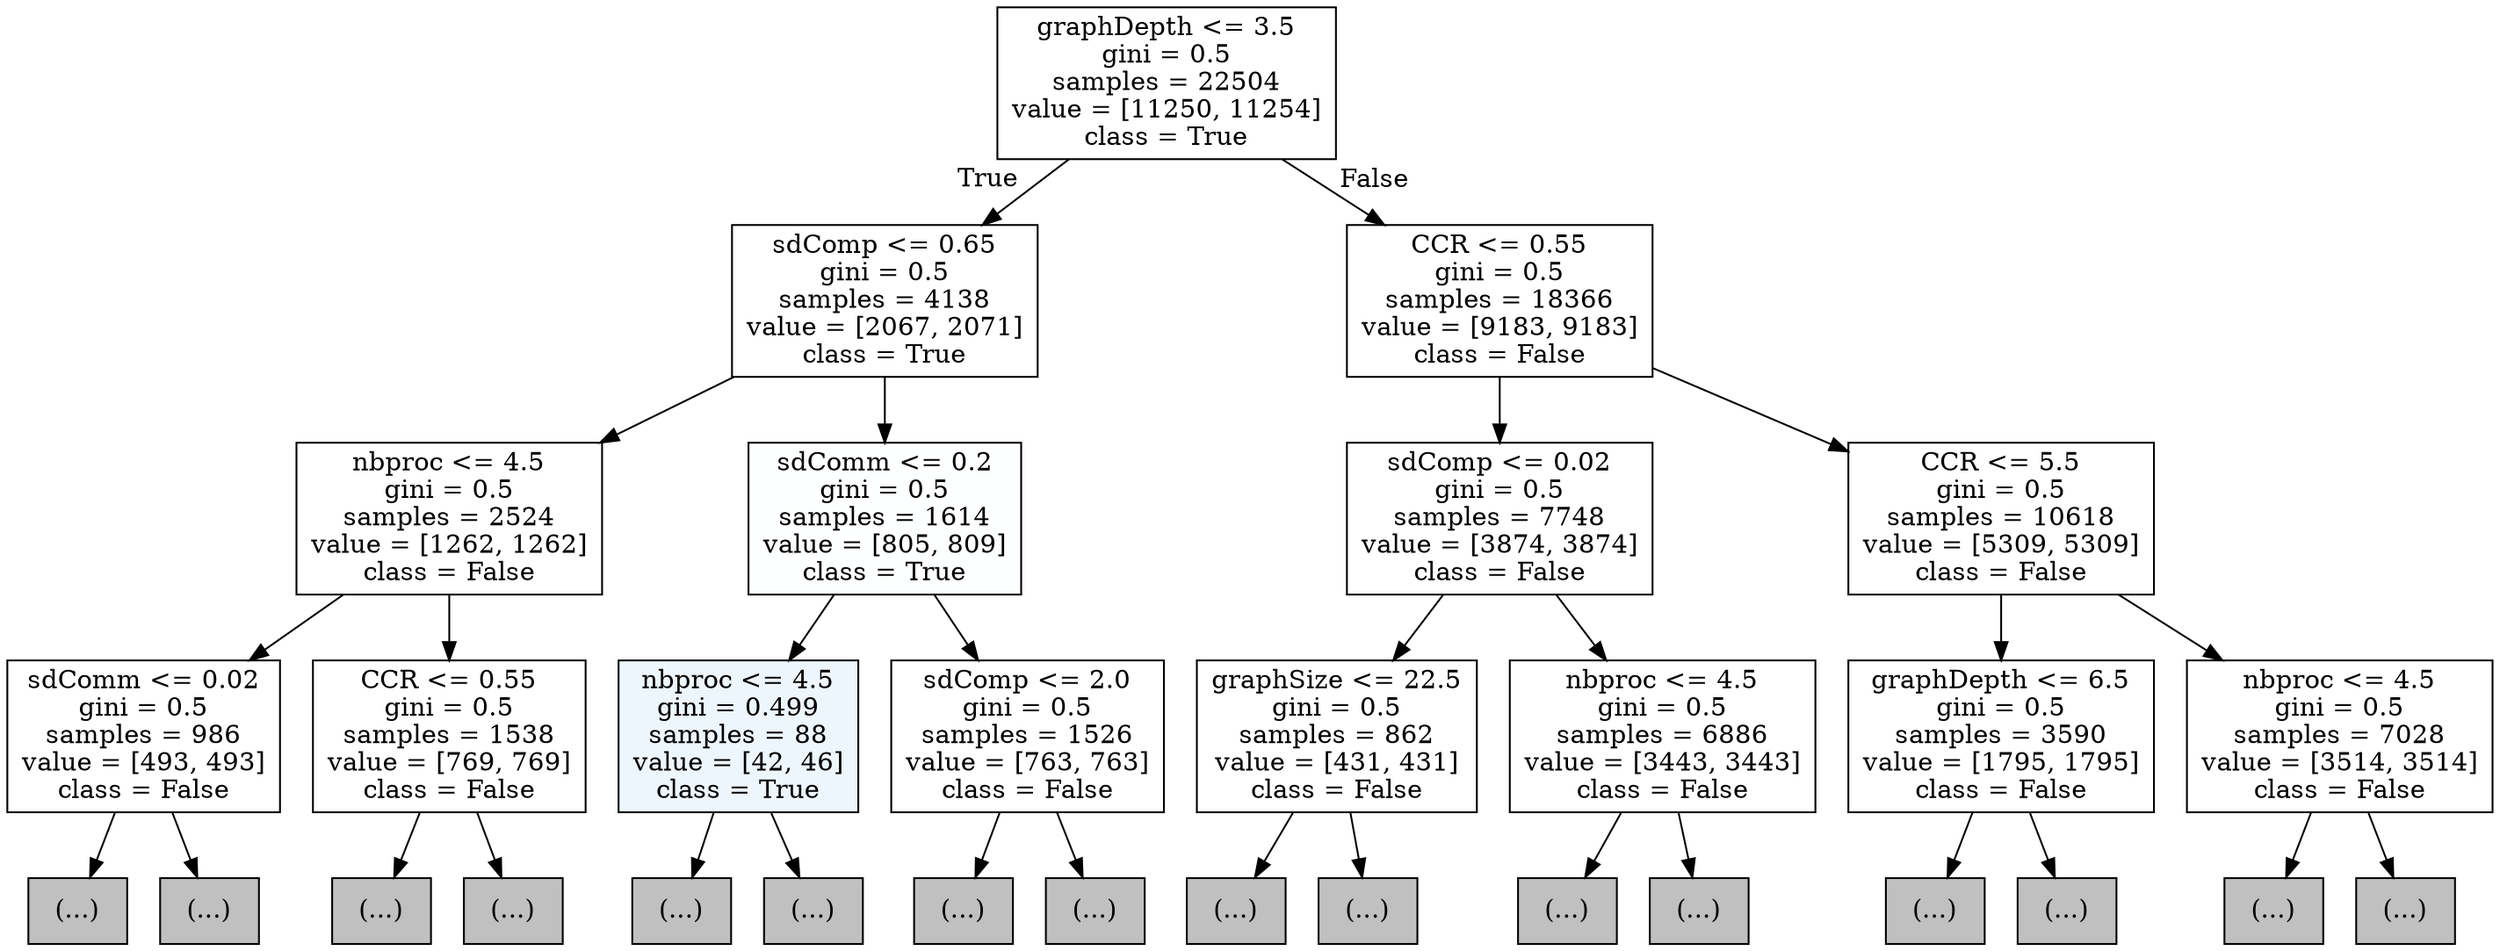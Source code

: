 digraph Tree {
node [shape=box, style="filled", color="black"] ;
0 [label="graphDepth <= 3.5\ngini = 0.5\nsamples = 22504\nvalue = [11250, 11254]\nclass = True", fillcolor="#ffffff"] ;
1 [label="sdComp <= 0.65\ngini = 0.5\nsamples = 4138\nvalue = [2067, 2071]\nclass = True", fillcolor="#ffffff"] ;
0 -> 1 [labeldistance=2.5, labelangle=45, headlabel="True"] ;
2 [label="nbproc <= 4.5\ngini = 0.5\nsamples = 2524\nvalue = [1262, 1262]\nclass = False", fillcolor="#ffffff"] ;
1 -> 2 ;
3 [label="sdComm <= 0.02\ngini = 0.5\nsamples = 986\nvalue = [493, 493]\nclass = False", fillcolor="#ffffff"] ;
2 -> 3 ;
4 [label="(...)", fillcolor="#C0C0C0"] ;
3 -> 4 ;
9 [label="(...)", fillcolor="#C0C0C0"] ;
3 -> 9 ;
30 [label="CCR <= 0.55\ngini = 0.5\nsamples = 1538\nvalue = [769, 769]\nclass = False", fillcolor="#ffffff"] ;
2 -> 30 ;
31 [label="(...)", fillcolor="#C0C0C0"] ;
30 -> 31 ;
48 [label="(...)", fillcolor="#C0C0C0"] ;
30 -> 48 ;
59 [label="sdComm <= 0.2\ngini = 0.5\nsamples = 1614\nvalue = [805, 809]\nclass = True", fillcolor="#feffff"] ;
1 -> 59 ;
60 [label="nbproc <= 4.5\ngini = 0.499\nsamples = 88\nvalue = [42, 46]\nclass = True", fillcolor="#eef6fd"] ;
59 -> 60 ;
61 [label="(...)", fillcolor="#C0C0C0"] ;
60 -> 61 ;
62 [label="(...)", fillcolor="#C0C0C0"] ;
60 -> 62 ;
63 [label="sdComp <= 2.0\ngini = 0.5\nsamples = 1526\nvalue = [763, 763]\nclass = False", fillcolor="#ffffff"] ;
59 -> 63 ;
64 [label="(...)", fillcolor="#C0C0C0"] ;
63 -> 64 ;
83 [label="(...)", fillcolor="#C0C0C0"] ;
63 -> 83 ;
98 [label="CCR <= 0.55\ngini = 0.5\nsamples = 18366\nvalue = [9183, 9183]\nclass = False", fillcolor="#ffffff"] ;
0 -> 98 [labeldistance=2.5, labelangle=-45, headlabel="False"] ;
99 [label="sdComp <= 0.02\ngini = 0.5\nsamples = 7748\nvalue = [3874, 3874]\nclass = False", fillcolor="#ffffff"] ;
98 -> 99 ;
100 [label="graphSize <= 22.5\ngini = 0.5\nsamples = 862\nvalue = [431, 431]\nclass = False", fillcolor="#ffffff"] ;
99 -> 100 ;
101 [label="(...)", fillcolor="#C0C0C0"] ;
100 -> 101 ;
112 [label="(...)", fillcolor="#C0C0C0"] ;
100 -> 112 ;
141 [label="nbproc <= 4.5\ngini = 0.5\nsamples = 6886\nvalue = [3443, 3443]\nclass = False", fillcolor="#ffffff"] ;
99 -> 141 ;
142 [label="(...)", fillcolor="#C0C0C0"] ;
141 -> 142 ;
191 [label="(...)", fillcolor="#C0C0C0"] ;
141 -> 191 ;
256 [label="CCR <= 5.5\ngini = 0.5\nsamples = 10618\nvalue = [5309, 5309]\nclass = False", fillcolor="#ffffff"] ;
98 -> 256 ;
257 [label="graphDepth <= 6.5\ngini = 0.5\nsamples = 3590\nvalue = [1795, 1795]\nclass = False", fillcolor="#ffffff"] ;
256 -> 257 ;
258 [label="(...)", fillcolor="#C0C0C0"] ;
257 -> 258 ;
317 [label="(...)", fillcolor="#C0C0C0"] ;
257 -> 317 ;
410 [label="nbproc <= 4.5\ngini = 0.5\nsamples = 7028\nvalue = [3514, 3514]\nclass = False", fillcolor="#ffffff"] ;
256 -> 410 ;
411 [label="(...)", fillcolor="#C0C0C0"] ;
410 -> 411 ;
496 [label="(...)", fillcolor="#C0C0C0"] ;
410 -> 496 ;
}